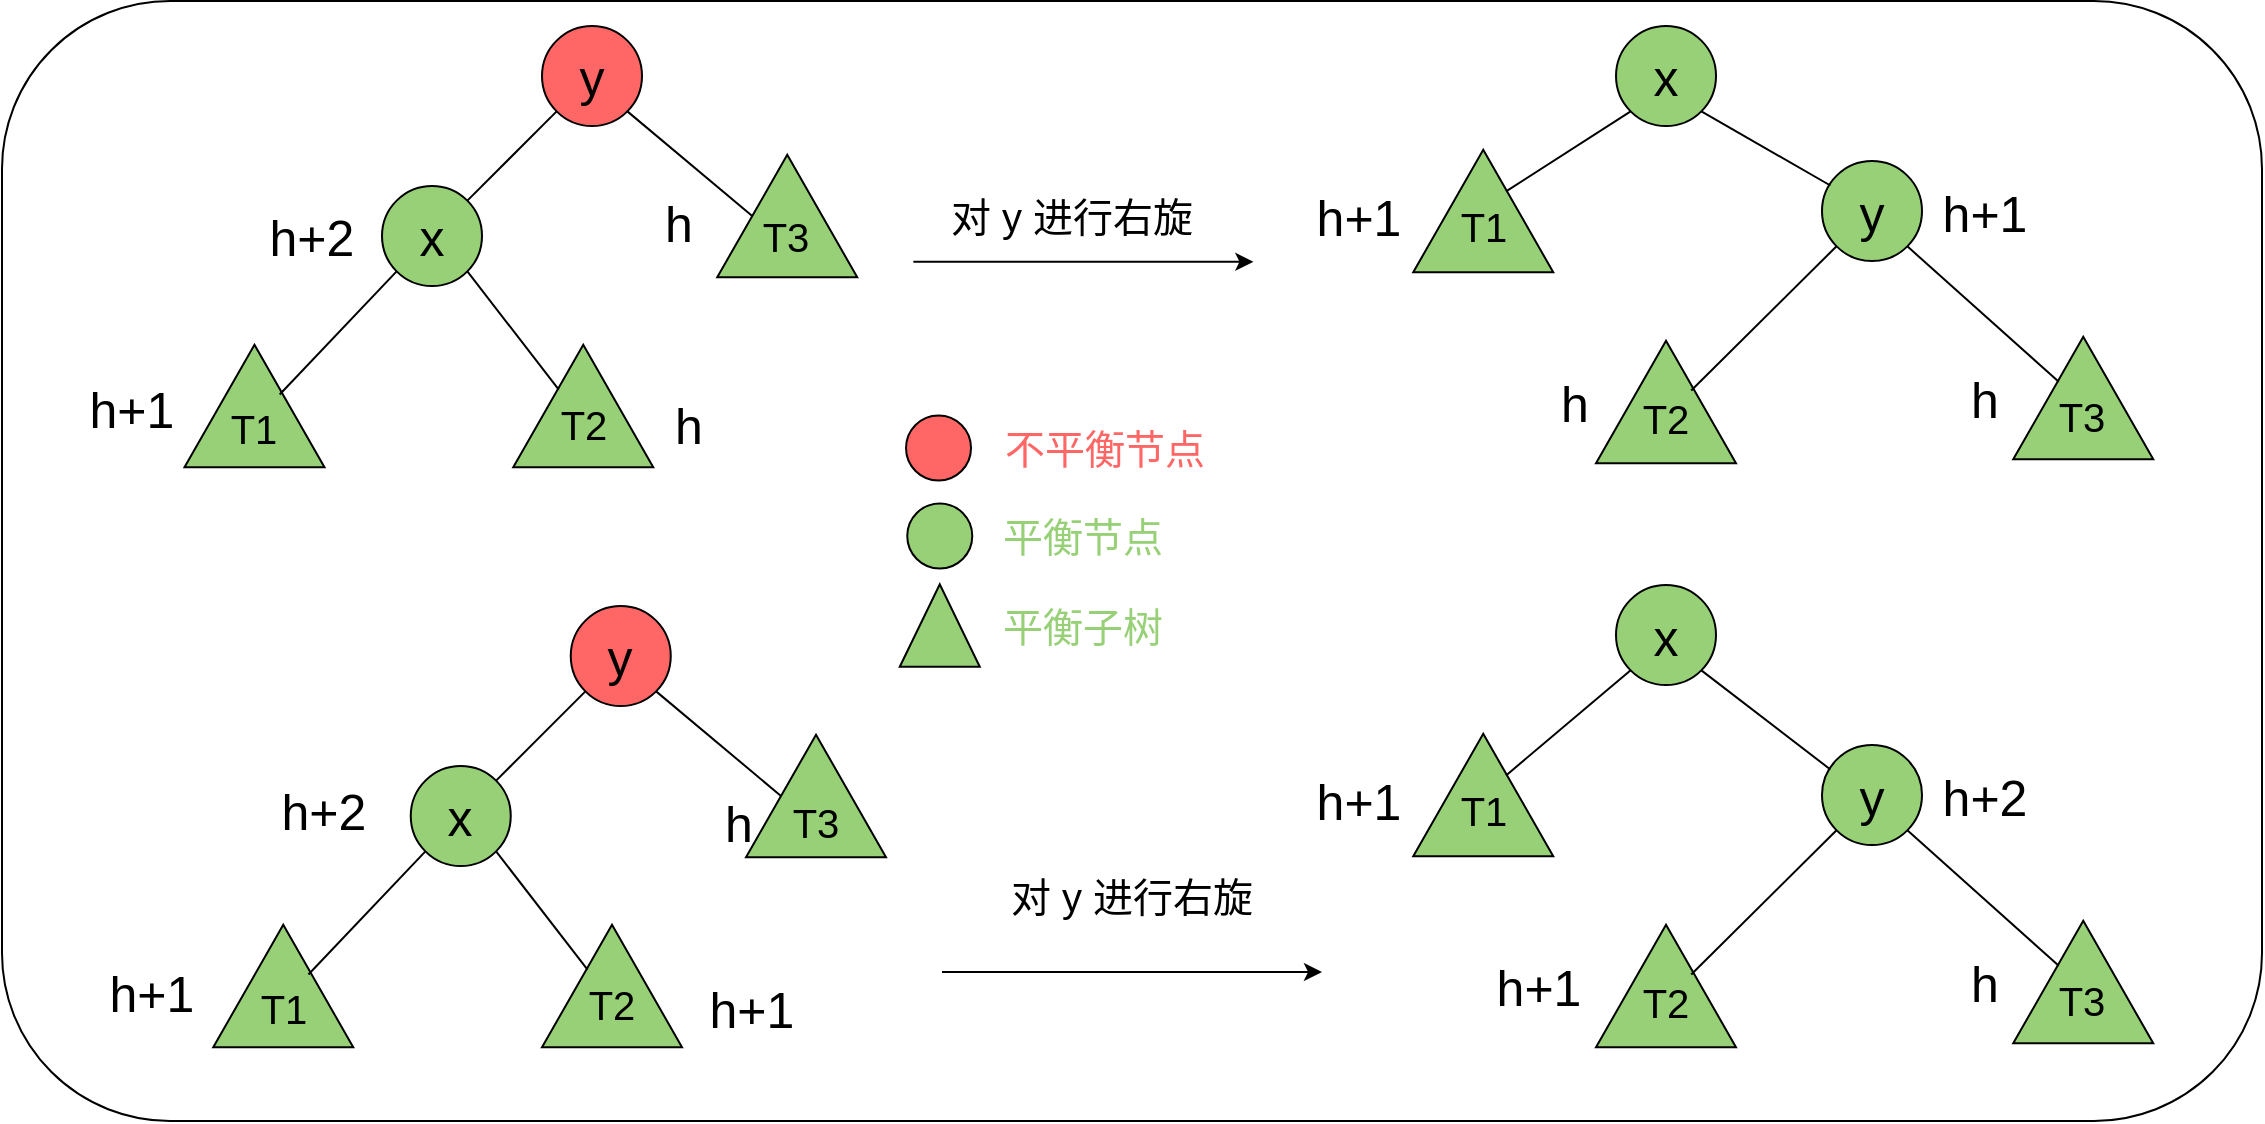 <mxfile version="14.9.0" type="device"><diagram id="kiLtEW_m0JrLzJxbJ3dx" name="Page-1"><mxGraphModel dx="2557" dy="818" grid="1" gridSize="10" guides="1" tooltips="1" connect="1" arrows="1" fold="1" page="1" pageScale="1" pageWidth="827" pageHeight="1169" math="0" shadow="0"><root><mxCell id="0"/><mxCell id="1" parent="0"/><mxCell id="5dCrtv6Gk4YX86uaLy-0-71" value="" style="rounded=1;whiteSpace=wrap;html=1;fillColor=#FFFFFF;" vertex="1" parent="1"><mxGeometry x="-10" y="97.5" width="1130" height="560" as="geometry"/></mxCell><mxCell id="5dCrtv6Gk4YX86uaLy-0-2" value="&lt;font style=&quot;font-size: 25px&quot;&gt;y&lt;/font&gt;" style="ellipse;whiteSpace=wrap;html=1;aspect=fixed;fillColor=#FF6666;" vertex="1" parent="1"><mxGeometry x="260" y="110" width="50" height="50" as="geometry"/></mxCell><mxCell id="5dCrtv6Gk4YX86uaLy-0-3" value="&lt;font style=&quot;font-size: 25px&quot;&gt;x&lt;/font&gt;" style="ellipse;whiteSpace=wrap;html=1;aspect=fixed;fillColor=#97D077;" vertex="1" parent="1"><mxGeometry x="180" y="190" width="50" height="50" as="geometry"/></mxCell><mxCell id="5dCrtv6Gk4YX86uaLy-0-4" value="" style="endArrow=none;html=1;entryX=0;entryY=1;entryDx=0;entryDy=0;exitX=1;exitY=0;exitDx=0;exitDy=0;" edge="1" parent="1" source="5dCrtv6Gk4YX86uaLy-0-3" target="5dCrtv6Gk4YX86uaLy-0-2"><mxGeometry width="50" height="50" relative="1" as="geometry"><mxPoint x="160" y="190" as="sourcePoint"/><mxPoint x="210" y="140" as="targetPoint"/></mxGeometry></mxCell><mxCell id="5dCrtv6Gk4YX86uaLy-0-5" value="" style="triangle;whiteSpace=wrap;html=1;rotation=-90;fillColor=#97D077;" vertex="1" parent="1"><mxGeometry x="85.62" y="265" width="61.25" height="70" as="geometry"/></mxCell><mxCell id="5dCrtv6Gk4YX86uaLy-0-6" value="" style="endArrow=none;html=1;entryX=0;entryY=1;entryDx=0;entryDy=0;exitX=0.594;exitY=0.68;exitDx=0;exitDy=0;exitPerimeter=0;" edge="1" parent="1" source="5dCrtv6Gk4YX86uaLy-0-5" target="5dCrtv6Gk4YX86uaLy-0-3"><mxGeometry width="50" height="50" relative="1" as="geometry"><mxPoint x="232.678" y="207.322" as="sourcePoint"/><mxPoint x="277.322" y="162.678" as="targetPoint"/></mxGeometry></mxCell><mxCell id="5dCrtv6Gk4YX86uaLy-0-7" value="" style="triangle;whiteSpace=wrap;html=1;rotation=-90;fillColor=#97D077;" vertex="1" parent="1"><mxGeometry x="250" y="265" width="61.25" height="70" as="geometry"/></mxCell><mxCell id="5dCrtv6Gk4YX86uaLy-0-8" value="" style="endArrow=none;html=1;entryX=1;entryY=1;entryDx=0;entryDy=0;exitX=0.633;exitY=0.325;exitDx=0;exitDy=0;exitPerimeter=0;" edge="1" parent="1" source="5dCrtv6Gk4YX86uaLy-0-7" target="5dCrtv6Gk4YX86uaLy-0-3"><mxGeometry width="50" height="50" relative="1" as="geometry"><mxPoint x="138.845" y="304.242" as="sourcePoint"/><mxPoint x="197.322" y="242.678" as="targetPoint"/></mxGeometry></mxCell><mxCell id="5dCrtv6Gk4YX86uaLy-0-9" value="" style="endArrow=none;html=1;entryX=1;entryY=1;entryDx=0;entryDy=0;exitX=0.5;exitY=0;exitDx=0;exitDy=0;" edge="1" parent="1" source="5dCrtv6Gk4YX86uaLy-0-10" target="5dCrtv6Gk4YX86uaLy-0-2"><mxGeometry width="50" height="50" relative="1" as="geometry"><mxPoint x="350" y="207" as="sourcePoint"/><mxPoint x="277.322" y="162.678" as="targetPoint"/></mxGeometry></mxCell><mxCell id="5dCrtv6Gk4YX86uaLy-0-10" value="" style="triangle;whiteSpace=wrap;html=1;rotation=-90;fillColor=#97D077;" vertex="1" parent="1"><mxGeometry x="352" y="170" width="61.25" height="70" as="geometry"/></mxCell><mxCell id="5dCrtv6Gk4YX86uaLy-0-11" value="&lt;font style=&quot;font-size: 20px&quot;&gt;T3&lt;/font&gt;" style="text;html=1;strokeColor=none;fillColor=none;align=center;verticalAlign=middle;whiteSpace=wrap;rounded=0;" vertex="1" parent="1"><mxGeometry x="361.44" y="202.5" width="42.37" height="25" as="geometry"/></mxCell><mxCell id="5dCrtv6Gk4YX86uaLy-0-12" value="&lt;span style=&quot;font-size: 20px&quot;&gt;T1&lt;/span&gt;" style="text;html=1;strokeColor=none;fillColor=none;align=center;verticalAlign=middle;whiteSpace=wrap;rounded=0;" vertex="1" parent="1"><mxGeometry x="71.24" y="288" width="90" height="45" as="geometry"/></mxCell><mxCell id="5dCrtv6Gk4YX86uaLy-0-13" value="&lt;span style=&quot;font-size: 20px&quot;&gt;T2&lt;/span&gt;" style="text;html=1;strokeColor=none;fillColor=none;align=center;verticalAlign=middle;whiteSpace=wrap;rounded=0;" vertex="1" parent="1"><mxGeometry x="235.63" y="286" width="90" height="45" as="geometry"/></mxCell><mxCell id="5dCrtv6Gk4YX86uaLy-0-14" value="" style="endArrow=classic;html=1;strokeWidth=1;" edge="1" parent="1"><mxGeometry width="50" height="50" relative="1" as="geometry"><mxPoint x="445.69" y="227.88" as="sourcePoint"/><mxPoint x="615.69" y="227.88" as="targetPoint"/></mxGeometry></mxCell><mxCell id="5dCrtv6Gk4YX86uaLy-0-15" value="&lt;font style=&quot;font-size: 20px&quot;&gt;对 y 进行右旋&lt;/font&gt;" style="text;html=1;strokeColor=none;fillColor=none;align=center;verticalAlign=middle;whiteSpace=wrap;rounded=0;" vertex="1" parent="1"><mxGeometry x="460" y="195" width="130" height="20" as="geometry"/></mxCell><mxCell id="5dCrtv6Gk4YX86uaLy-0-26" value="&lt;font style=&quot;font-size: 25px&quot;&gt;y&lt;/font&gt;" style="ellipse;whiteSpace=wrap;html=1;aspect=fixed;fillColor=#FF6666;" vertex="1" parent="1"><mxGeometry x="274.38" y="400" width="50" height="50" as="geometry"/></mxCell><mxCell id="5dCrtv6Gk4YX86uaLy-0-27" value="&lt;font style=&quot;font-size: 25px&quot;&gt;x&lt;/font&gt;" style="ellipse;whiteSpace=wrap;html=1;aspect=fixed;fillColor=#97D077;" vertex="1" parent="1"><mxGeometry x="194.38" y="480" width="50" height="50" as="geometry"/></mxCell><mxCell id="5dCrtv6Gk4YX86uaLy-0-28" value="" style="endArrow=none;html=1;entryX=0;entryY=1;entryDx=0;entryDy=0;exitX=1;exitY=0;exitDx=0;exitDy=0;" edge="1" parent="1" source="5dCrtv6Gk4YX86uaLy-0-27" target="5dCrtv6Gk4YX86uaLy-0-26"><mxGeometry width="50" height="50" relative="1" as="geometry"><mxPoint x="174.38" y="480" as="sourcePoint"/><mxPoint x="224.38" y="430" as="targetPoint"/></mxGeometry></mxCell><mxCell id="5dCrtv6Gk4YX86uaLy-0-29" value="" style="triangle;whiteSpace=wrap;html=1;rotation=-90;fillColor=#97D077;" vertex="1" parent="1"><mxGeometry x="100.0" y="555" width="61.25" height="70" as="geometry"/></mxCell><mxCell id="5dCrtv6Gk4YX86uaLy-0-30" value="" style="endArrow=none;html=1;entryX=0;entryY=1;entryDx=0;entryDy=0;exitX=0.594;exitY=0.68;exitDx=0;exitDy=0;exitPerimeter=0;" edge="1" parent="1" source="5dCrtv6Gk4YX86uaLy-0-29" target="5dCrtv6Gk4YX86uaLy-0-27"><mxGeometry width="50" height="50" relative="1" as="geometry"><mxPoint x="247.058" y="497.322" as="sourcePoint"/><mxPoint x="291.702" y="452.678" as="targetPoint"/></mxGeometry></mxCell><mxCell id="5dCrtv6Gk4YX86uaLy-0-31" value="" style="triangle;whiteSpace=wrap;html=1;rotation=-90;fillColor=#97D077;" vertex="1" parent="1"><mxGeometry x="264.38" y="555" width="61.25" height="70" as="geometry"/></mxCell><mxCell id="5dCrtv6Gk4YX86uaLy-0-32" value="" style="endArrow=none;html=1;entryX=1;entryY=1;entryDx=0;entryDy=0;exitX=0.633;exitY=0.325;exitDx=0;exitDy=0;exitPerimeter=0;" edge="1" parent="1" source="5dCrtv6Gk4YX86uaLy-0-31" target="5dCrtv6Gk4YX86uaLy-0-27"><mxGeometry width="50" height="50" relative="1" as="geometry"><mxPoint x="153.225" y="594.242" as="sourcePoint"/><mxPoint x="211.702" y="532.678" as="targetPoint"/></mxGeometry></mxCell><mxCell id="5dCrtv6Gk4YX86uaLy-0-33" value="" style="endArrow=none;html=1;entryX=1;entryY=1;entryDx=0;entryDy=0;exitX=0.5;exitY=0;exitDx=0;exitDy=0;" edge="1" parent="1" source="5dCrtv6Gk4YX86uaLy-0-34" target="5dCrtv6Gk4YX86uaLy-0-26"><mxGeometry width="50" height="50" relative="1" as="geometry"><mxPoint x="364.38" y="497" as="sourcePoint"/><mxPoint x="291.702" y="452.678" as="targetPoint"/></mxGeometry></mxCell><mxCell id="5dCrtv6Gk4YX86uaLy-0-34" value="" style="triangle;whiteSpace=wrap;html=1;rotation=-90;fillColor=#97D077;" vertex="1" parent="1"><mxGeometry x="366.38" y="460" width="61.25" height="70" as="geometry"/></mxCell><mxCell id="5dCrtv6Gk4YX86uaLy-0-35" value="&lt;span style=&quot;font-size: 20px&quot;&gt;T1&lt;/span&gt;" style="text;html=1;strokeColor=none;fillColor=none;align=center;verticalAlign=middle;whiteSpace=wrap;rounded=0;" vertex="1" parent="1"><mxGeometry x="85.62" y="578" width="90" height="45" as="geometry"/></mxCell><mxCell id="5dCrtv6Gk4YX86uaLy-0-36" value="&lt;span style=&quot;font-size: 20px&quot;&gt;T2&lt;/span&gt;" style="text;html=1;strokeColor=none;fillColor=none;align=center;verticalAlign=middle;whiteSpace=wrap;rounded=0;" vertex="1" parent="1"><mxGeometry x="250.01" y="576" width="90" height="45" as="geometry"/></mxCell><mxCell id="5dCrtv6Gk4YX86uaLy-0-37" value="&lt;font style=&quot;font-size: 20px&quot;&gt;T3&lt;/font&gt;" style="text;html=1;strokeColor=none;fillColor=none;align=center;verticalAlign=middle;whiteSpace=wrap;rounded=0;" vertex="1" parent="1"><mxGeometry x="352.01" y="485" width="90" height="45" as="geometry"/></mxCell><mxCell id="5dCrtv6Gk4YX86uaLy-0-38" value="" style="endArrow=classic;html=1;strokeWidth=1;" edge="1" parent="1"><mxGeometry width="50" height="50" relative="1" as="geometry"><mxPoint x="460" y="583" as="sourcePoint"/><mxPoint x="650" y="583" as="targetPoint"/></mxGeometry></mxCell><mxCell id="5dCrtv6Gk4YX86uaLy-0-39" value="&lt;font style=&quot;font-size: 20px&quot;&gt;对 y 进行右旋&lt;/font&gt;" style="text;html=1;strokeColor=none;fillColor=none;align=center;verticalAlign=middle;whiteSpace=wrap;rounded=0;" vertex="1" parent="1"><mxGeometry x="490" y="535.25" width="130" height="20" as="geometry"/></mxCell><mxCell id="5dCrtv6Gk4YX86uaLy-0-40" value="&lt;span style=&quot;font-size: 25px&quot;&gt;x&lt;/span&gt;" style="ellipse;whiteSpace=wrap;html=1;aspect=fixed;fillColor=#97D077;" vertex="1" parent="1"><mxGeometry x="797.01" y="110" width="50" height="50" as="geometry"/></mxCell><mxCell id="5dCrtv6Gk4YX86uaLy-0-41" value="&lt;span style=&quot;font-size: 25px&quot;&gt;y&lt;/span&gt;" style="ellipse;whiteSpace=wrap;html=1;aspect=fixed;fillColor=#97D077;" vertex="1" parent="1"><mxGeometry x="900" y="177.5" width="50" height="50" as="geometry"/></mxCell><mxCell id="5dCrtv6Gk4YX86uaLy-0-42" value="" style="endArrow=none;html=1;entryX=1;entryY=1;entryDx=0;entryDy=0;exitX=0.084;exitY=0.245;exitDx=0;exitDy=0;exitPerimeter=0;" edge="1" parent="1" source="5dCrtv6Gk4YX86uaLy-0-41" target="5dCrtv6Gk4YX86uaLy-0-40"><mxGeometry width="50" height="50" relative="1" as="geometry"><mxPoint x="648.76" y="177.5" as="sourcePoint"/><mxPoint x="698.76" y="127.5" as="targetPoint"/></mxGeometry></mxCell><mxCell id="5dCrtv6Gk4YX86uaLy-0-43" value="" style="triangle;whiteSpace=wrap;html=1;rotation=-90;fillColor=#97D077;" vertex="1" parent="1"><mxGeometry x="791.38" y="263" width="61.25" height="70" as="geometry"/></mxCell><mxCell id="5dCrtv6Gk4YX86uaLy-0-44" value="" style="endArrow=none;html=1;exitX=0.594;exitY=0.68;exitDx=0;exitDy=0;exitPerimeter=0;" edge="1" parent="1" source="5dCrtv6Gk4YX86uaLy-0-43" target="5dCrtv6Gk4YX86uaLy-0-41"><mxGeometry width="50" height="50" relative="1" as="geometry"><mxPoint x="721.438" y="194.822" as="sourcePoint"/><mxPoint x="766.082" y="150.178" as="targetPoint"/></mxGeometry></mxCell><mxCell id="5dCrtv6Gk4YX86uaLy-0-45" value="" style="triangle;whiteSpace=wrap;html=1;rotation=-90;fillColor=#97D077;" vertex="1" parent="1"><mxGeometry x="1000" y="261" width="61.25" height="70" as="geometry"/></mxCell><mxCell id="5dCrtv6Gk4YX86uaLy-0-46" value="" style="endArrow=none;html=1;entryX=1;entryY=1;entryDx=0;entryDy=0;exitX=0.633;exitY=0.325;exitDx=0;exitDy=0;exitPerimeter=0;" edge="1" parent="1" source="5dCrtv6Gk4YX86uaLy-0-45" target="5dCrtv6Gk4YX86uaLy-0-41"><mxGeometry width="50" height="50" relative="1" as="geometry"><mxPoint x="627.605" y="291.742" as="sourcePoint"/><mxPoint x="686.082" y="230.178" as="targetPoint"/></mxGeometry></mxCell><mxCell id="5dCrtv6Gk4YX86uaLy-0-51" value="" style="triangle;whiteSpace=wrap;html=1;rotation=-90;fillColor=#97D077;" vertex="1" parent="1"><mxGeometry x="700" y="167.5" width="61.25" height="70" as="geometry"/></mxCell><mxCell id="5dCrtv6Gk4YX86uaLy-0-52" value="" style="endArrow=none;html=1;entryX=0;entryY=1;entryDx=0;entryDy=0;exitX=0.66;exitY=0.663;exitDx=0;exitDy=0;exitPerimeter=0;" edge="1" parent="1" source="5dCrtv6Gk4YX86uaLy-0-51" target="5dCrtv6Gk4YX86uaLy-0-40"><mxGeometry width="50" height="50" relative="1" as="geometry"><mxPoint x="914.2" y="199.75" as="sourcePoint"/><mxPoint x="849.678" y="150.178" as="targetPoint"/></mxGeometry></mxCell><mxCell id="5dCrtv6Gk4YX86uaLy-0-63" value="&lt;font style=&quot;font-size: 20px&quot;&gt;T3&lt;/font&gt;" style="text;html=1;strokeColor=none;fillColor=none;align=center;verticalAlign=middle;whiteSpace=wrap;rounded=0;" vertex="1" parent="1"><mxGeometry x="1009.44" y="292.25" width="42.37" height="25" as="geometry"/></mxCell><mxCell id="5dCrtv6Gk4YX86uaLy-0-66" value="" style="triangle;whiteSpace=wrap;html=1;rotation=-90;fillColor=#97D077;" vertex="1" parent="1"><mxGeometry x="438.26" y="389.75" width="41.25" height="40" as="geometry"/></mxCell><mxCell id="5dCrtv6Gk4YX86uaLy-0-68" value="" style="ellipse;whiteSpace=wrap;html=1;aspect=fixed;fillColor=#FF6666;" vertex="1" parent="1"><mxGeometry x="442.01" y="304.75" width="32.5" height="32.5" as="geometry"/></mxCell><mxCell id="5dCrtv6Gk4YX86uaLy-0-70" value="" style="ellipse;whiteSpace=wrap;html=1;aspect=fixed;fillColor=#97D077;" vertex="1" parent="1"><mxGeometry x="442.63" y="348.75" width="32.5" height="32.5" as="geometry"/></mxCell><mxCell id="5dCrtv6Gk4YX86uaLy-0-72" value="&lt;font color=&quot;#ff6666&quot; style=&quot;font-size: 20px&quot;&gt;不平衡节点&lt;/font&gt;" style="text;html=1;strokeColor=none;fillColor=none;align=center;verticalAlign=middle;whiteSpace=wrap;rounded=0;" vertex="1" parent="1"><mxGeometry x="483.26" y="311" width="116.74" height="20" as="geometry"/></mxCell><mxCell id="5dCrtv6Gk4YX86uaLy-0-73" value="&lt;font color=&quot;#97d077&quot; style=&quot;font-size: 20px&quot;&gt;平衡子树&lt;/font&gt;" style="text;html=1;strokeColor=none;fillColor=none;align=center;verticalAlign=middle;whiteSpace=wrap;rounded=0;" vertex="1" parent="1"><mxGeometry x="487.32" y="399.75" width="86.74" height="20" as="geometry"/></mxCell><mxCell id="5dCrtv6Gk4YX86uaLy-0-75" value="&lt;font color=&quot;#97d077&quot; style=&quot;font-size: 20px&quot;&gt;平衡节点&lt;/font&gt;" style="text;html=1;strokeColor=none;fillColor=none;align=center;verticalAlign=middle;whiteSpace=wrap;rounded=0;" vertex="1" parent="1"><mxGeometry x="483.26" y="355" width="94.87" height="20" as="geometry"/></mxCell><mxCell id="5dCrtv6Gk4YX86uaLy-0-76" value="&lt;font style=&quot;font-size: 25px&quot;&gt;h+1&lt;/font&gt;" style="text;html=1;strokeColor=none;fillColor=none;align=center;verticalAlign=middle;whiteSpace=wrap;rounded=0;" vertex="1" parent="1"><mxGeometry y="580" width="130" height="25.75" as="geometry"/></mxCell><mxCell id="5dCrtv6Gk4YX86uaLy-0-79" value="&lt;font style=&quot;font-size: 25px&quot;&gt;h+2&lt;/font&gt;" style="text;html=1;strokeColor=none;fillColor=none;align=center;verticalAlign=middle;whiteSpace=wrap;rounded=0;" vertex="1" parent="1"><mxGeometry x="85.62" y="489.37" width="130" height="25.75" as="geometry"/></mxCell><mxCell id="5dCrtv6Gk4YX86uaLy-0-80" value="&lt;font style=&quot;font-size: 25px&quot;&gt;h+1&lt;/font&gt;" style="text;html=1;strokeColor=none;fillColor=none;align=center;verticalAlign=middle;whiteSpace=wrap;rounded=0;" vertex="1" parent="1"><mxGeometry x="300" y="588.25" width="130" height="25.75" as="geometry"/></mxCell><mxCell id="5dCrtv6Gk4YX86uaLy-0-81" value="&lt;font style=&quot;font-size: 25px&quot;&gt;h&lt;/font&gt;" style="text;html=1;strokeColor=none;fillColor=none;align=center;verticalAlign=middle;whiteSpace=wrap;rounded=0;" vertex="1" parent="1"><mxGeometry x="310" y="195" width="36.75" height="25.75" as="geometry"/></mxCell><mxCell id="5dCrtv6Gk4YX86uaLy-0-82" value="&lt;font style=&quot;font-size: 25px&quot;&gt;h+2&lt;/font&gt;" style="text;html=1;strokeColor=none;fillColor=none;align=center;verticalAlign=middle;whiteSpace=wrap;rounded=0;" vertex="1" parent="1"><mxGeometry x="80" y="202.13" width="130" height="25.75" as="geometry"/></mxCell><mxCell id="5dCrtv6Gk4YX86uaLy-0-83" value="&lt;font style=&quot;font-size: 25px&quot;&gt;h&lt;/font&gt;" style="text;html=1;strokeColor=none;fillColor=none;align=center;verticalAlign=middle;whiteSpace=wrap;rounded=0;" vertex="1" parent="1"><mxGeometry x="339.63" y="494.75" width="36.75" height="25.75" as="geometry"/></mxCell><mxCell id="5dCrtv6Gk4YX86uaLy-0-84" value="&lt;font style=&quot;font-size: 25px&quot;&gt;h+1&lt;/font&gt;" style="text;html=1;strokeColor=none;fillColor=none;align=center;verticalAlign=middle;whiteSpace=wrap;rounded=0;" vertex="1" parent="1"><mxGeometry x="-10" y="288" width="130" height="25.75" as="geometry"/></mxCell><mxCell id="5dCrtv6Gk4YX86uaLy-0-85" value="&lt;font style=&quot;font-size: 25px&quot;&gt;h&lt;/font&gt;" style="text;html=1;strokeColor=none;fillColor=none;align=center;verticalAlign=middle;whiteSpace=wrap;rounded=0;" vertex="1" parent="1"><mxGeometry x="315.26" y="295.63" width="36.75" height="25.75" as="geometry"/></mxCell><mxCell id="5dCrtv6Gk4YX86uaLy-0-86" value="&lt;font style=&quot;font-size: 25px&quot;&gt;h&lt;/font&gt;" style="text;html=1;strokeColor=none;fillColor=none;align=center;verticalAlign=middle;whiteSpace=wrap;rounded=0;" vertex="1" parent="1"><mxGeometry x="758.45" y="285.13" width="36.75" height="25.75" as="geometry"/></mxCell><mxCell id="5dCrtv6Gk4YX86uaLy-0-87" value="&lt;font style=&quot;font-size: 25px&quot;&gt;h&lt;/font&gt;" style="text;html=1;strokeColor=none;fillColor=none;align=center;verticalAlign=middle;whiteSpace=wrap;rounded=0;" vertex="1" parent="1"><mxGeometry x="963.25" y="283.13" width="36.75" height="25.75" as="geometry"/></mxCell><mxCell id="5dCrtv6Gk4YX86uaLy-0-88" value="&lt;font style=&quot;font-size: 25px&quot;&gt;h+1&lt;/font&gt;" style="text;html=1;strokeColor=none;fillColor=none;align=center;verticalAlign=middle;whiteSpace=wrap;rounded=0;" vertex="1" parent="1"><mxGeometry x="963.25" y="190" width="36.75" height="25.75" as="geometry"/></mxCell><mxCell id="5dCrtv6Gk4YX86uaLy-0-91" value="&lt;font style=&quot;font-size: 25px&quot;&gt;h+1&lt;/font&gt;" style="text;html=1;strokeColor=none;fillColor=none;align=center;verticalAlign=middle;whiteSpace=wrap;rounded=0;" vertex="1" parent="1"><mxGeometry x="650.44" y="192.25" width="36.75" height="25.75" as="geometry"/></mxCell><mxCell id="5dCrtv6Gk4YX86uaLy-0-92" value="&lt;span style=&quot;font-size: 20px&quot;&gt;T1&lt;/span&gt;" style="text;html=1;strokeColor=none;fillColor=none;align=center;verticalAlign=middle;whiteSpace=wrap;rounded=0;" vertex="1" parent="1"><mxGeometry x="702.81" y="192.5" width="55.63" height="35" as="geometry"/></mxCell><mxCell id="5dCrtv6Gk4YX86uaLy-0-93" value="&lt;span style=&quot;font-size: 20px&quot;&gt;T2&lt;/span&gt;" style="text;html=1;strokeColor=none;fillColor=none;align=center;verticalAlign=middle;whiteSpace=wrap;rounded=0;" vertex="1" parent="1"><mxGeometry x="777" y="283.13" width="90" height="45" as="geometry"/></mxCell><mxCell id="5dCrtv6Gk4YX86uaLy-0-94" value="&lt;span style=&quot;font-size: 25px&quot;&gt;x&lt;/span&gt;" style="ellipse;whiteSpace=wrap;html=1;aspect=fixed;fillColor=#97D077;" vertex="1" parent="1"><mxGeometry x="797" y="389.5" width="50" height="50" as="geometry"/></mxCell><mxCell id="5dCrtv6Gk4YX86uaLy-0-95" value="&lt;span style=&quot;font-size: 25px&quot;&gt;y&lt;/span&gt;" style="ellipse;whiteSpace=wrap;html=1;aspect=fixed;fillColor=#97D077;" vertex="1" parent="1"><mxGeometry x="900" y="469.5" width="50" height="50" as="geometry"/></mxCell><mxCell id="5dCrtv6Gk4YX86uaLy-0-96" value="" style="endArrow=none;html=1;entryX=1;entryY=1;entryDx=0;entryDy=0;exitX=0.084;exitY=0.245;exitDx=0;exitDy=0;exitPerimeter=0;" edge="1" parent="1" source="5dCrtv6Gk4YX86uaLy-0-95" target="5dCrtv6Gk4YX86uaLy-0-94"><mxGeometry width="50" height="50" relative="1" as="geometry"><mxPoint x="648.76" y="469.5" as="sourcePoint"/><mxPoint x="698.76" y="419.5" as="targetPoint"/></mxGeometry></mxCell><mxCell id="5dCrtv6Gk4YX86uaLy-0-97" value="" style="triangle;whiteSpace=wrap;html=1;rotation=-90;fillColor=#97D077;" vertex="1" parent="1"><mxGeometry x="791.38" y="555" width="61.25" height="70" as="geometry"/></mxCell><mxCell id="5dCrtv6Gk4YX86uaLy-0-98" value="" style="endArrow=none;html=1;exitX=0.594;exitY=0.68;exitDx=0;exitDy=0;exitPerimeter=0;" edge="1" parent="1" source="5dCrtv6Gk4YX86uaLy-0-97" target="5dCrtv6Gk4YX86uaLy-0-95"><mxGeometry width="50" height="50" relative="1" as="geometry"><mxPoint x="721.438" y="486.822" as="sourcePoint"/><mxPoint x="766.082" y="442.178" as="targetPoint"/></mxGeometry></mxCell><mxCell id="5dCrtv6Gk4YX86uaLy-0-99" value="" style="triangle;whiteSpace=wrap;html=1;rotation=-90;fillColor=#97D077;" vertex="1" parent="1"><mxGeometry x="1000" y="553" width="61.25" height="70" as="geometry"/></mxCell><mxCell id="5dCrtv6Gk4YX86uaLy-0-100" value="" style="endArrow=none;html=1;entryX=1;entryY=1;entryDx=0;entryDy=0;exitX=0.633;exitY=0.325;exitDx=0;exitDy=0;exitPerimeter=0;" edge="1" parent="1" source="5dCrtv6Gk4YX86uaLy-0-99" target="5dCrtv6Gk4YX86uaLy-0-95"><mxGeometry width="50" height="50" relative="1" as="geometry"><mxPoint x="627.605" y="583.742" as="sourcePoint"/><mxPoint x="686.082" y="522.178" as="targetPoint"/></mxGeometry></mxCell><mxCell id="5dCrtv6Gk4YX86uaLy-0-101" value="" style="triangle;whiteSpace=wrap;html=1;rotation=-90;fillColor=#97D077;" vertex="1" parent="1"><mxGeometry x="700" y="459.5" width="61.25" height="70" as="geometry"/></mxCell><mxCell id="5dCrtv6Gk4YX86uaLy-0-102" value="" style="endArrow=none;html=1;entryX=0;entryY=1;entryDx=0;entryDy=0;exitX=0.66;exitY=0.663;exitDx=0;exitDy=0;exitPerimeter=0;" edge="1" parent="1" source="5dCrtv6Gk4YX86uaLy-0-101" target="5dCrtv6Gk4YX86uaLy-0-94"><mxGeometry width="50" height="50" relative="1" as="geometry"><mxPoint x="914.2" y="491.75" as="sourcePoint"/><mxPoint x="849.678" y="442.178" as="targetPoint"/></mxGeometry></mxCell><mxCell id="5dCrtv6Gk4YX86uaLy-0-103" value="&lt;font style=&quot;font-size: 20px&quot;&gt;T3&lt;/font&gt;" style="text;html=1;strokeColor=none;fillColor=none;align=center;verticalAlign=middle;whiteSpace=wrap;rounded=0;" vertex="1" parent="1"><mxGeometry x="1009.44" y="584.25" width="42.37" height="25" as="geometry"/></mxCell><mxCell id="5dCrtv6Gk4YX86uaLy-0-104" value="&lt;font style=&quot;font-size: 25px&quot;&gt;h+1&lt;/font&gt;" style="text;html=1;strokeColor=none;fillColor=none;align=center;verticalAlign=middle;whiteSpace=wrap;rounded=0;" vertex="1" parent="1"><mxGeometry x="740.25" y="577.12" width="36.75" height="25.75" as="geometry"/></mxCell><mxCell id="5dCrtv6Gk4YX86uaLy-0-105" value="&lt;font style=&quot;font-size: 25px&quot;&gt;h&lt;/font&gt;" style="text;html=1;strokeColor=none;fillColor=none;align=center;verticalAlign=middle;whiteSpace=wrap;rounded=0;" vertex="1" parent="1"><mxGeometry x="963.25" y="575.13" width="36.75" height="25.75" as="geometry"/></mxCell><mxCell id="5dCrtv6Gk4YX86uaLy-0-106" value="&lt;font style=&quot;font-size: 25px&quot;&gt;h+2&lt;/font&gt;" style="text;html=1;strokeColor=none;fillColor=none;align=center;verticalAlign=middle;whiteSpace=wrap;rounded=0;" vertex="1" parent="1"><mxGeometry x="963.25" y="482" width="36.75" height="25.75" as="geometry"/></mxCell><mxCell id="5dCrtv6Gk4YX86uaLy-0-107" value="&lt;font style=&quot;font-size: 25px&quot;&gt;h+1&lt;/font&gt;" style="text;html=1;strokeColor=none;fillColor=none;align=center;verticalAlign=middle;whiteSpace=wrap;rounded=0;" vertex="1" parent="1"><mxGeometry x="650.44" y="484.25" width="36.75" height="25.75" as="geometry"/></mxCell><mxCell id="5dCrtv6Gk4YX86uaLy-0-108" value="&lt;span style=&quot;font-size: 20px&quot;&gt;T1&lt;/span&gt;" style="text;html=1;strokeColor=none;fillColor=none;align=center;verticalAlign=middle;whiteSpace=wrap;rounded=0;" vertex="1" parent="1"><mxGeometry x="702.81" y="484.5" width="55.63" height="35" as="geometry"/></mxCell><mxCell id="5dCrtv6Gk4YX86uaLy-0-109" value="&lt;span style=&quot;font-size: 20px&quot;&gt;T2&lt;/span&gt;" style="text;html=1;strokeColor=none;fillColor=none;align=center;verticalAlign=middle;whiteSpace=wrap;rounded=0;" vertex="1" parent="1"><mxGeometry x="777" y="575.13" width="90" height="45" as="geometry"/></mxCell></root></mxGraphModel></diagram></mxfile>
